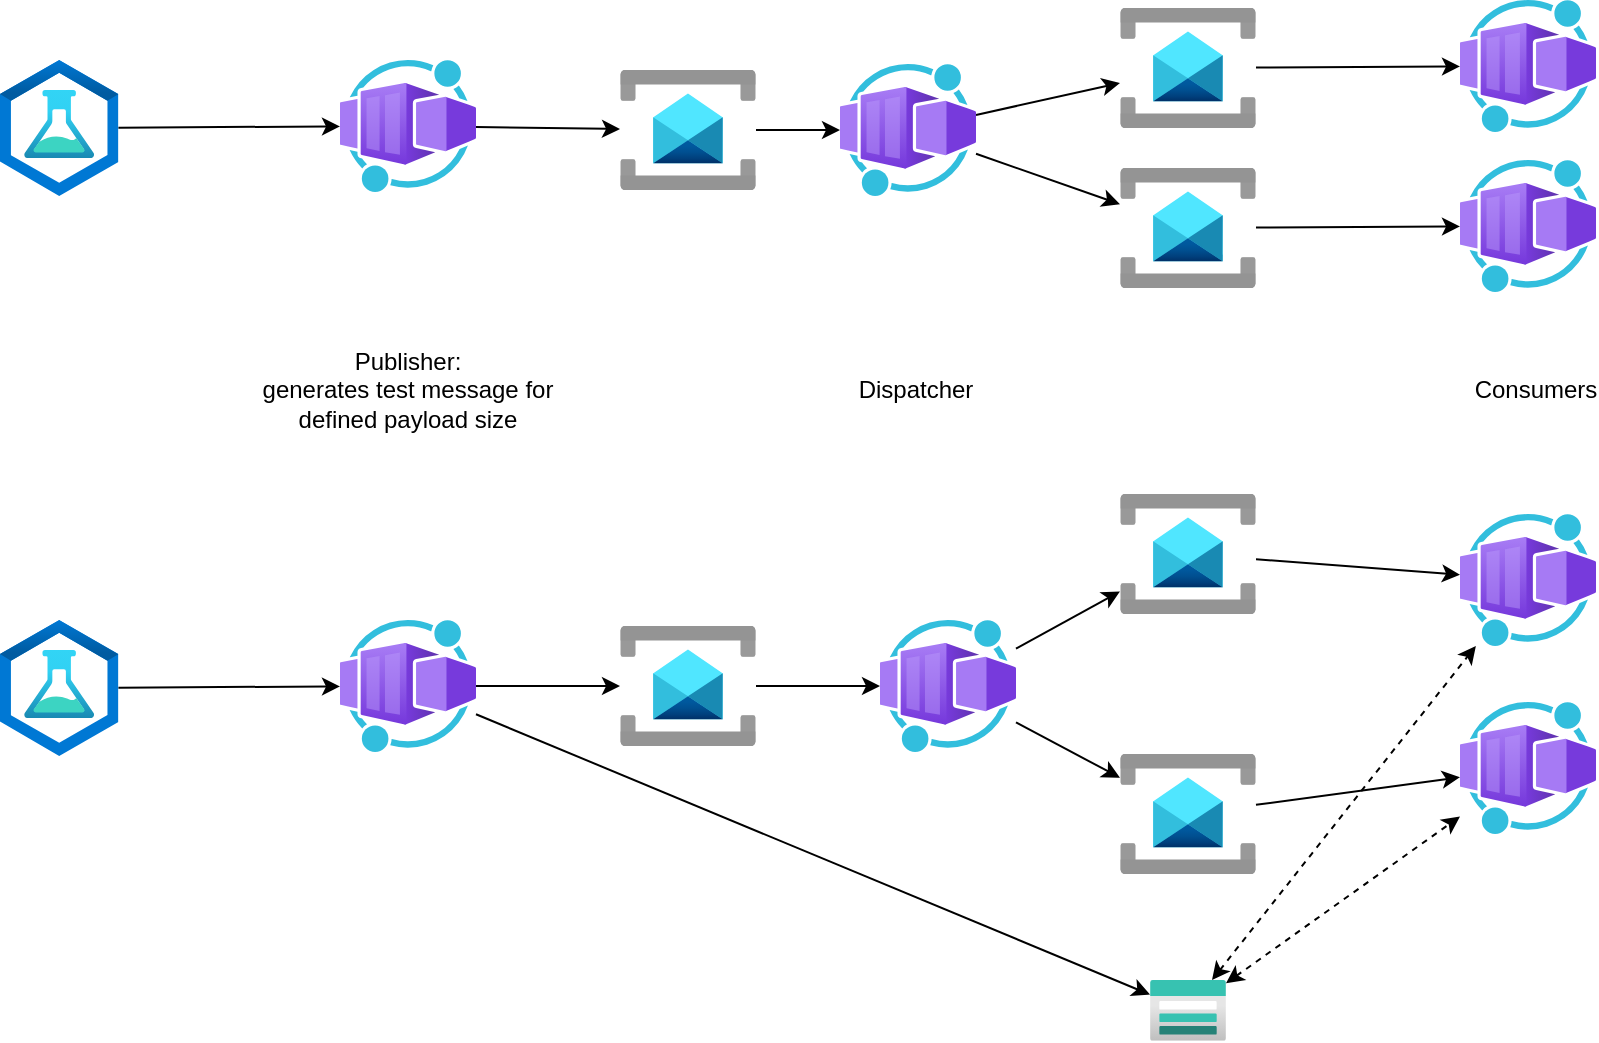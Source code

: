 <mxfile>
    <diagram id="TrzI4v4b8V9jpXo7c-zG" name="Page-1">
        <mxGraphModel dx="1000" dy="728" grid="1" gridSize="10" guides="1" tooltips="1" connect="1" arrows="1" fold="1" page="1" pageScale="1" pageWidth="1600" pageHeight="900" math="0" shadow="0">
            <root>
                <mxCell id="0"/>
                <mxCell id="1" parent="0"/>
                <mxCell id="2" value="" style="aspect=fixed;html=1;points=[];align=center;image;fontSize=12;image=img/lib/azure2/integration/Service_Bus.svg;" parent="1" vertex="1">
                    <mxGeometry x="610" y="44" width="68" height="60" as="geometry"/>
                </mxCell>
                <mxCell id="9" value="" style="edgeStyle=none;html=1;" parent="1" source="38" target="2" edge="1">
                    <mxGeometry relative="1" as="geometry"/>
                </mxCell>
                <mxCell id="4" value="" style="aspect=fixed;html=1;points=[];align=center;image;fontSize=12;image=img/lib/azure2/other/Worker_Container_App.svg;" parent="1" vertex="1">
                    <mxGeometry x="220" y="70" width="68" height="66" as="geometry"/>
                </mxCell>
                <mxCell id="7" value="" style="aspect=fixed;html=1;points=[];align=center;image;fontSize=12;image=img/lib/azure2/other/Worker_Container_App.svg;" parent="1" vertex="1">
                    <mxGeometry x="780" y="40" width="68" height="66" as="geometry"/>
                </mxCell>
                <mxCell id="11" value="" style="edgeStyle=none;html=1;" parent="1" source="2" target="7" edge="1">
                    <mxGeometry relative="1" as="geometry">
                        <mxPoint x="518" y="93.569" as="sourcePoint"/>
                        <mxPoint x="622" y="125.897" as="targetPoint"/>
                    </mxGeometry>
                </mxCell>
                <mxCell id="14" style="edgeStyle=none;html=1;startArrow=none;startFill=0;" parent="1" source="13" target="4" edge="1">
                    <mxGeometry relative="1" as="geometry"/>
                </mxCell>
                <mxCell id="13" value="" style="aspect=fixed;html=1;points=[];align=center;image;fontSize=12;image=img/lib/azure2/other/Load_Testing.svg;" parent="1" vertex="1">
                    <mxGeometry x="50" y="70" width="59.2" height="68" as="geometry"/>
                </mxCell>
                <mxCell id="16" value="" style="aspect=fixed;html=1;points=[];align=center;image;fontSize=12;image=img/lib/azure2/integration/Service_Bus.svg;" parent="1" vertex="1">
                    <mxGeometry x="610" y="287" width="68" height="60" as="geometry"/>
                </mxCell>
                <mxCell id="17" value="" style="edgeStyle=none;html=1;" parent="1" source="18" target="42" edge="1">
                    <mxGeometry relative="1" as="geometry"/>
                </mxCell>
                <mxCell id="18" value="" style="aspect=fixed;html=1;points=[];align=center;image;fontSize=12;image=img/lib/azure2/other/Worker_Container_App.svg;" parent="1" vertex="1">
                    <mxGeometry x="220" y="350" width="68" height="66" as="geometry"/>
                </mxCell>
                <mxCell id="19" value="" style="aspect=fixed;html=1;points=[];align=center;image;fontSize=12;image=img/lib/azure2/other/Worker_Container_App.svg;" parent="1" vertex="1">
                    <mxGeometry x="780" y="297" width="68" height="66" as="geometry"/>
                </mxCell>
                <mxCell id="20" value="" style="aspect=fixed;html=1;points=[];align=center;image;fontSize=12;image=img/lib/azure2/storage/Storage_Accounts.svg;" parent="1" vertex="1">
                    <mxGeometry x="625" y="530" width="38" height="30.4" as="geometry"/>
                </mxCell>
                <mxCell id="21" value="" style="edgeStyle=none;html=1;" parent="1" source="18" target="20" edge="1">
                    <mxGeometry relative="1" as="geometry">
                        <mxPoint x="298" y="364.4" as="sourcePoint"/>
                        <mxPoint x="400" y="338.6" as="targetPoint"/>
                    </mxGeometry>
                </mxCell>
                <mxCell id="22" value="" style="edgeStyle=none;html=1;" parent="1" source="16" target="19" edge="1">
                    <mxGeometry relative="1" as="geometry">
                        <mxPoint x="298" y="383.569" as="sourcePoint"/>
                        <mxPoint x="402" y="415.897" as="targetPoint"/>
                    </mxGeometry>
                </mxCell>
                <mxCell id="23" value="" style="edgeStyle=none;html=1;startArrow=classic;startFill=1;dashed=1;" parent="1" source="20" target="19" edge="1">
                    <mxGeometry relative="1" as="geometry">
                        <mxPoint x="468" y="338.6" as="sourcePoint"/>
                        <mxPoint x="570" y="364.4" as="targetPoint"/>
                    </mxGeometry>
                </mxCell>
                <mxCell id="24" style="edgeStyle=none;html=1;startArrow=none;startFill=0;" parent="1" source="25" target="18" edge="1">
                    <mxGeometry relative="1" as="geometry"/>
                </mxCell>
                <mxCell id="25" value="" style="aspect=fixed;html=1;points=[];align=center;image;fontSize=12;image=img/lib/azure2/other/Load_Testing.svg;" parent="1" vertex="1">
                    <mxGeometry x="50" y="350" width="59.2" height="68" as="geometry"/>
                </mxCell>
                <mxCell id="26" value="" style="aspect=fixed;html=1;points=[];align=center;image;fontSize=12;image=img/lib/azure2/integration/Service_Bus.svg;" parent="1" vertex="1">
                    <mxGeometry x="610" y="124" width="68" height="60" as="geometry"/>
                </mxCell>
                <mxCell id="27" value="" style="aspect=fixed;html=1;points=[];align=center;image;fontSize=12;image=img/lib/azure2/other/Worker_Container_App.svg;" parent="1" vertex="1">
                    <mxGeometry x="780" y="120" width="68" height="66" as="geometry"/>
                </mxCell>
                <mxCell id="28" value="" style="edgeStyle=none;html=1;" parent="1" source="4" target="37" edge="1">
                    <mxGeometry relative="1" as="geometry">
                        <mxPoint x="298" y="83.2" as="sourcePoint"/>
                        <mxPoint x="400" y="83.8" as="targetPoint"/>
                    </mxGeometry>
                </mxCell>
                <mxCell id="29" value="" style="edgeStyle=none;html=1;" parent="1" source="26" target="27" edge="1">
                    <mxGeometry relative="1" as="geometry">
                        <mxPoint x="688" y="97.8" as="sourcePoint"/>
                        <mxPoint x="790" y="97.2" as="targetPoint"/>
                    </mxGeometry>
                </mxCell>
                <mxCell id="30" value="" style="aspect=fixed;html=1;points=[];align=center;image;fontSize=12;image=img/lib/azure2/integration/Service_Bus.svg;" parent="1" vertex="1">
                    <mxGeometry x="610" y="417" width="68" height="60" as="geometry"/>
                </mxCell>
                <mxCell id="31" value="" style="edgeStyle=none;html=1;" parent="1" source="43" target="30" edge="1">
                    <mxGeometry relative="1" as="geometry">
                        <mxPoint x="298" y="364.4" as="sourcePoint"/>
                        <mxPoint x="400" y="338.6" as="targetPoint"/>
                    </mxGeometry>
                </mxCell>
                <mxCell id="32" value="" style="edgeStyle=none;html=1;" parent="1" source="30" target="33" edge="1">
                    <mxGeometry relative="1" as="geometry">
                        <mxPoint x="468" y="330.486" as="sourcePoint"/>
                        <mxPoint x="610" y="332.514" as="targetPoint"/>
                    </mxGeometry>
                </mxCell>
                <mxCell id="33" value="" style="aspect=fixed;html=1;points=[];align=center;image;fontSize=12;image=img/lib/azure2/other/Worker_Container_App.svg;" parent="1" vertex="1">
                    <mxGeometry x="780" y="391" width="68" height="66" as="geometry"/>
                </mxCell>
                <mxCell id="34" value="" style="edgeStyle=none;html=1;startArrow=classic;startFill=1;dashed=1;" parent="1" source="20" target="33" edge="1">
                    <mxGeometry relative="1" as="geometry">
                        <mxPoint x="474.641" y="470" as="sourcePoint"/>
                        <mxPoint x="610" y="360.504" as="targetPoint"/>
                    </mxGeometry>
                </mxCell>
                <mxCell id="35" value="Publisher:&lt;br&gt;generates test message for defined payload size" style="text;strokeColor=none;align=center;fillColor=none;html=1;verticalAlign=middle;whiteSpace=wrap;rounded=0;" parent="1" vertex="1">
                    <mxGeometry x="176" y="220" width="156" height="30" as="geometry"/>
                </mxCell>
                <mxCell id="36" value="Consumers" style="text;strokeColor=none;align=center;fillColor=none;html=1;verticalAlign=middle;whiteSpace=wrap;rounded=0;" parent="1" vertex="1">
                    <mxGeometry x="788" y="220" width="60" height="30" as="geometry"/>
                </mxCell>
                <mxCell id="37" value="" style="aspect=fixed;html=1;points=[];align=center;image;fontSize=12;image=img/lib/azure2/integration/Service_Bus.svg;" vertex="1" parent="1">
                    <mxGeometry x="360" y="75" width="68" height="60" as="geometry"/>
                </mxCell>
                <mxCell id="38" value="" style="aspect=fixed;html=1;points=[];align=center;image;fontSize=12;image=img/lib/azure2/other/Worker_Container_App.svg;" vertex="1" parent="1">
                    <mxGeometry x="470" y="72" width="68" height="66" as="geometry"/>
                </mxCell>
                <mxCell id="39" value="" style="edgeStyle=none;html=1;" edge="1" parent="1" source="37" target="38">
                    <mxGeometry relative="1" as="geometry">
                        <mxPoint x="418" y="131.8" as="sourcePoint"/>
                        <mxPoint x="520" y="131.2" as="targetPoint"/>
                    </mxGeometry>
                </mxCell>
                <mxCell id="40" value="" style="edgeStyle=none;html=1;" edge="1" parent="1" source="38" target="26">
                    <mxGeometry relative="1" as="geometry">
                        <mxPoint x="548" y="107.471" as="sourcePoint"/>
                        <mxPoint x="620" y="91.529" as="targetPoint"/>
                    </mxGeometry>
                </mxCell>
                <mxCell id="41" value="Dispatcher" style="text;strokeColor=none;align=center;fillColor=none;html=1;verticalAlign=middle;whiteSpace=wrap;rounded=0;" vertex="1" parent="1">
                    <mxGeometry x="478" y="220" width="60" height="30" as="geometry"/>
                </mxCell>
                <mxCell id="42" value="" style="aspect=fixed;html=1;points=[];align=center;image;fontSize=12;image=img/lib/azure2/integration/Service_Bus.svg;" vertex="1" parent="1">
                    <mxGeometry x="360" y="353" width="68" height="60" as="geometry"/>
                </mxCell>
                <mxCell id="43" value="" style="aspect=fixed;html=1;points=[];align=center;image;fontSize=12;image=img/lib/azure2/other/Worker_Container_App.svg;" vertex="1" parent="1">
                    <mxGeometry x="490" y="350" width="68" height="66" as="geometry"/>
                </mxCell>
                <mxCell id="44" value="" style="edgeStyle=none;html=1;" edge="1" parent="1" source="43" target="16">
                    <mxGeometry relative="1" as="geometry">
                        <mxPoint x="568" y="411.133" as="sourcePoint"/>
                        <mxPoint x="620" y="438.867" as="targetPoint"/>
                    </mxGeometry>
                </mxCell>
                <mxCell id="45" value="" style="edgeStyle=none;html=1;" edge="1" parent="1" source="42" target="43">
                    <mxGeometry relative="1" as="geometry">
                        <mxPoint x="438" y="115" as="sourcePoint"/>
                        <mxPoint x="480" y="115" as="targetPoint"/>
                    </mxGeometry>
                </mxCell>
            </root>
        </mxGraphModel>
    </diagram>
</mxfile>